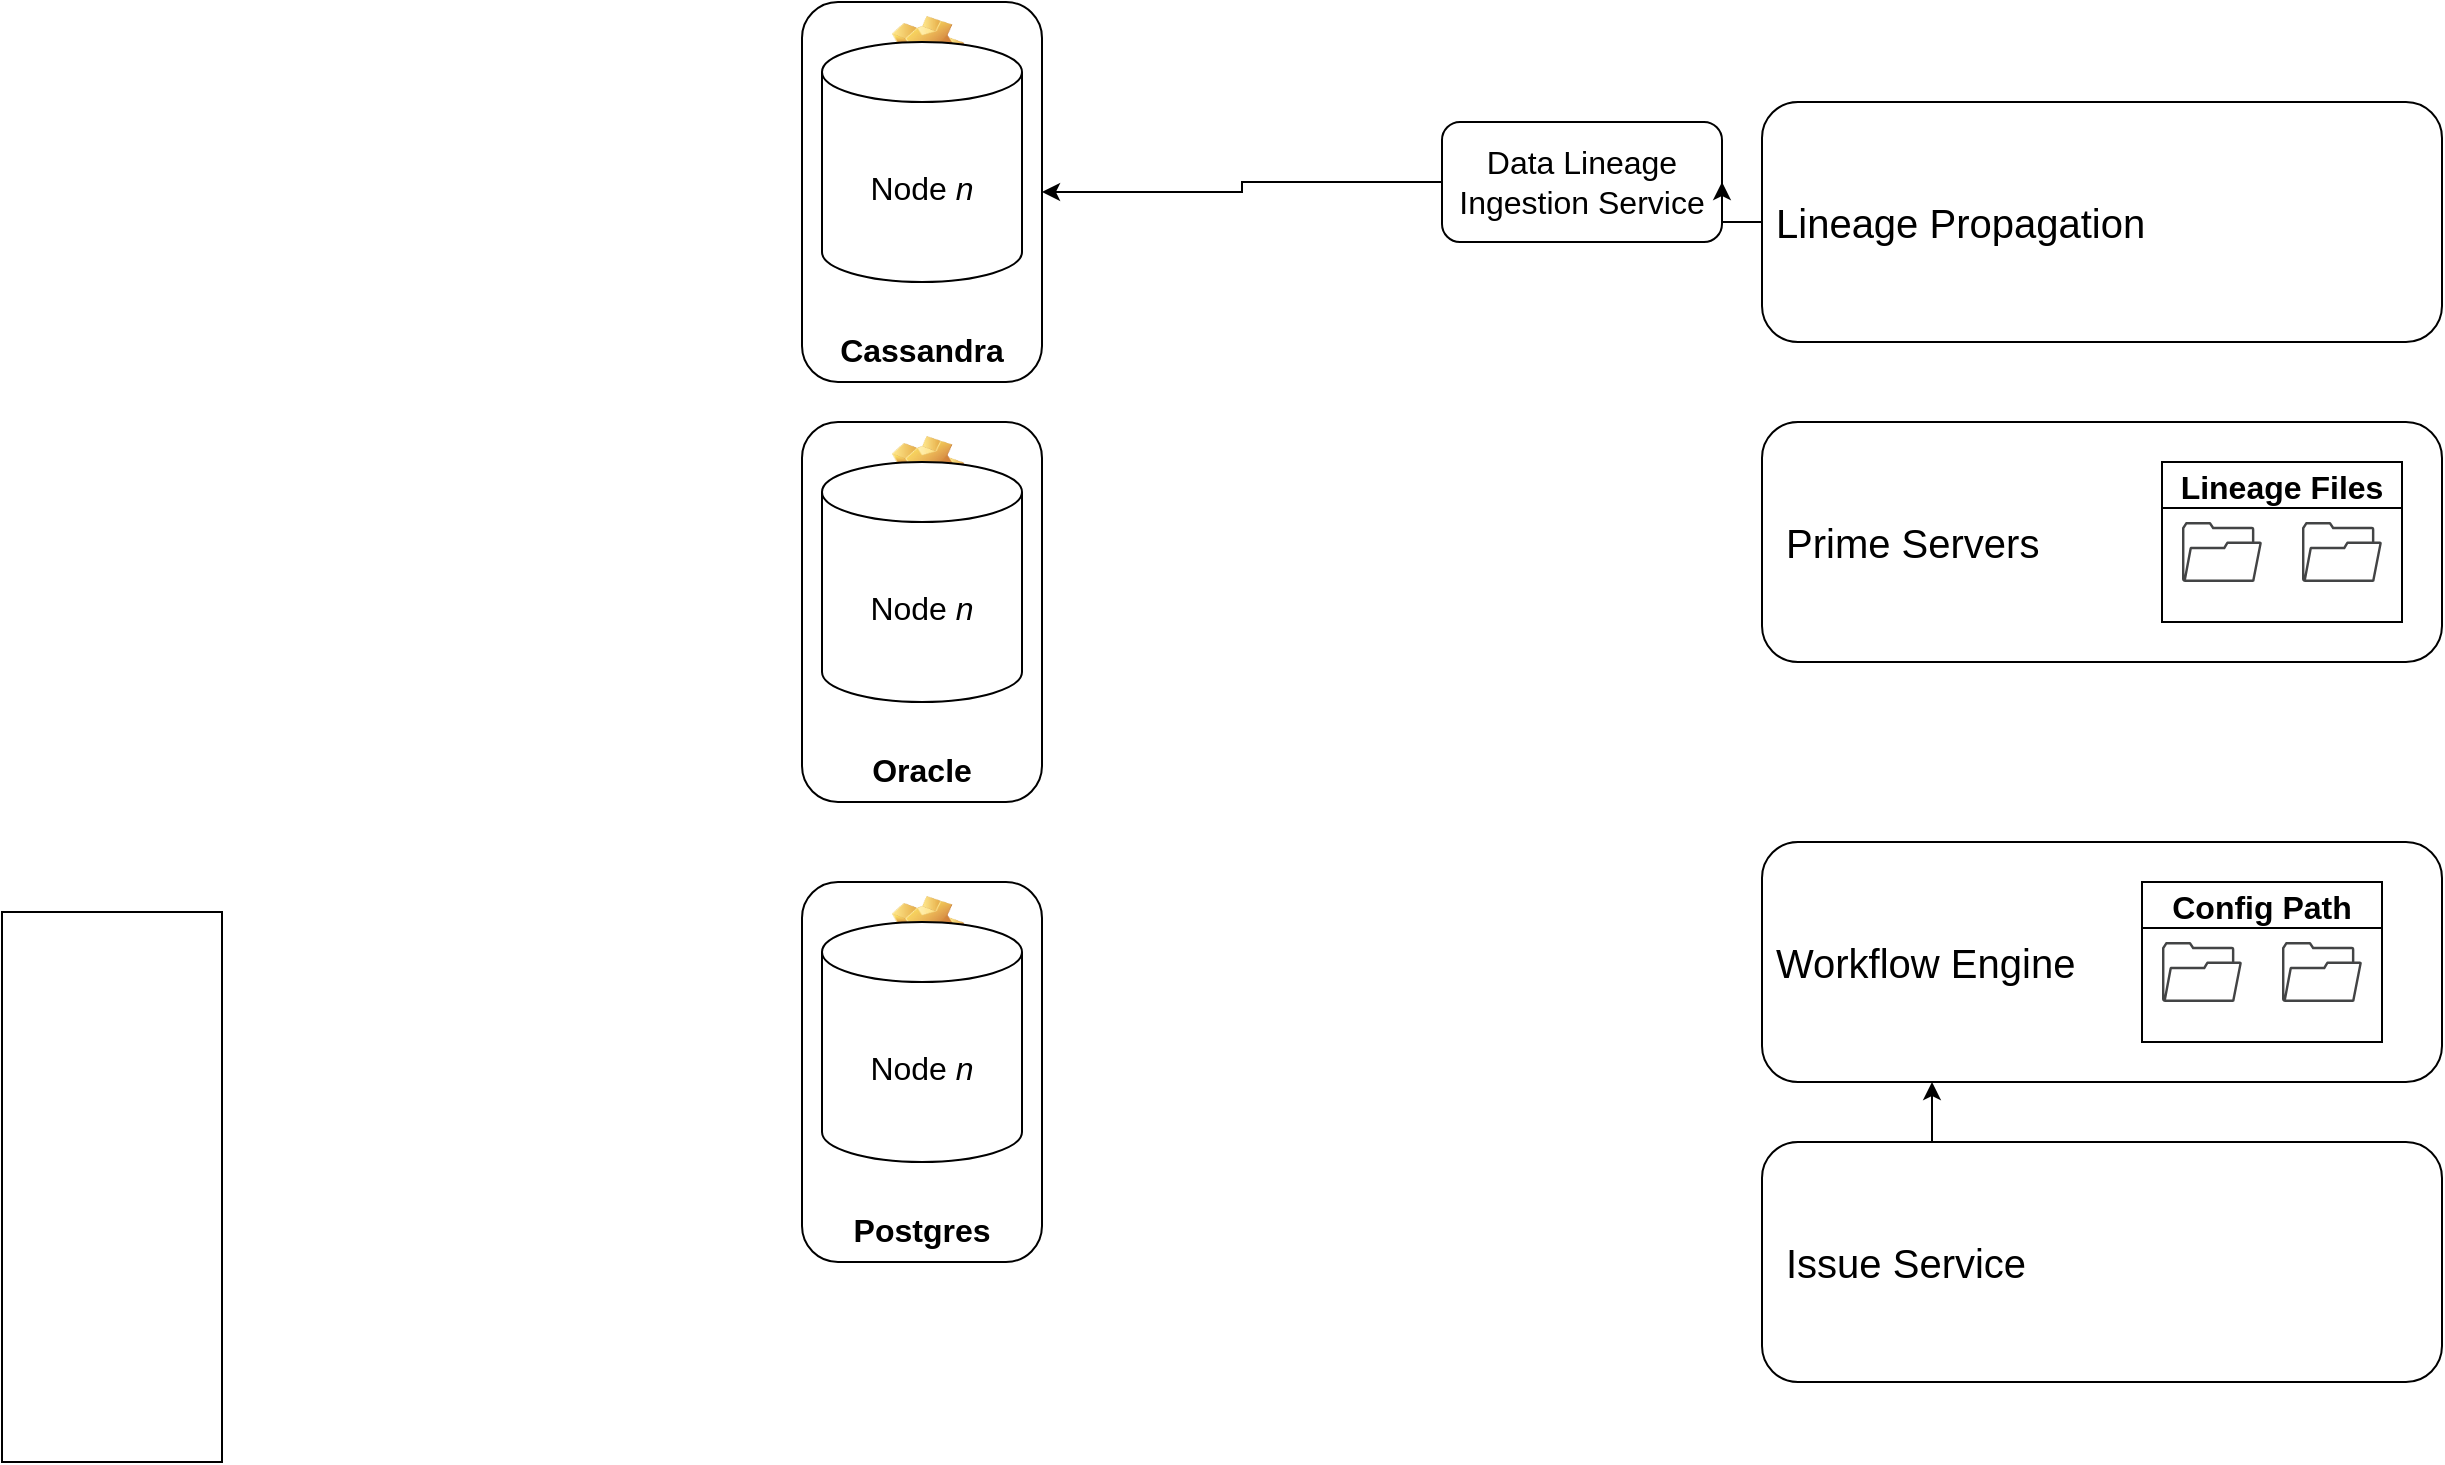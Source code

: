 <mxfile version="20.0.4" type="github">
  <diagram id="CqKCCkXQD8Se-KNbkIMq" name="Page-1">
    <mxGraphModel dx="3341" dy="1841" grid="1" gridSize="10" guides="1" tooltips="1" connect="1" arrows="1" fold="1" page="1" pageScale="1" pageWidth="850" pageHeight="1100" math="0" shadow="0">
      <root>
        <mxCell id="0" />
        <mxCell id="1" parent="0" />
        <mxCell id="_ZaMVCGiZKowR8aK0YJU-36" value="Cassandra" style="label;whiteSpace=wrap;html=1;align=center;verticalAlign=bottom;spacingLeft=0;spacingBottom=4;imageAlign=center;imageVerticalAlign=top;image=img/clipart/Gear_128x128.png;fontSize=16;" vertex="1" parent="1">
          <mxGeometry x="600" y="160" width="120" height="190" as="geometry" />
        </mxCell>
        <mxCell id="_ZaMVCGiZKowR8aK0YJU-3" value="" style="rounded=1;whiteSpace=wrap;html=1;fontSize=16;" vertex="1" parent="1">
          <mxGeometry x="1080" y="370" width="340" height="120" as="geometry" />
        </mxCell>
        <mxCell id="_ZaMVCGiZKowR8aK0YJU-20" value="" style="rounded=1;whiteSpace=wrap;html=1;fontSize=16;" vertex="1" parent="1">
          <mxGeometry x="1080" y="580" width="340" height="120" as="geometry" />
        </mxCell>
        <mxCell id="_ZaMVCGiZKowR8aK0YJU-16" value="" style="group" vertex="1" connectable="0" parent="1">
          <mxGeometry x="1270" y="590" width="130" height="120" as="geometry" />
        </mxCell>
        <mxCell id="_ZaMVCGiZKowR8aK0YJU-52" value="" style="group" vertex="1" connectable="0" parent="_ZaMVCGiZKowR8aK0YJU-16">
          <mxGeometry y="10" width="120" height="80" as="geometry" />
        </mxCell>
        <mxCell id="_ZaMVCGiZKowR8aK0YJU-17" value="Config Path" style="swimlane;fontSize=16;container=0;autosize=0;direction=east;" vertex="1" parent="_ZaMVCGiZKowR8aK0YJU-52">
          <mxGeometry width="120" height="80" as="geometry">
            <mxRectangle x="320" y="830" width="180" height="30" as="alternateBounds" />
          </mxGeometry>
        </mxCell>
        <mxCell id="_ZaMVCGiZKowR8aK0YJU-51" value="" style="sketch=0;pointerEvents=1;shadow=0;dashed=0;html=1;strokeColor=none;fillColor=#434445;aspect=fixed;labelPosition=center;verticalLabelPosition=bottom;verticalAlign=top;align=center;outlineConnect=0;shape=mxgraph.vvd.folder;fontSize=16;autosize=0;direction=east;container=0;" vertex="1" parent="_ZaMVCGiZKowR8aK0YJU-17">
          <mxGeometry x="70" y="30" width="40" height="30" as="geometry" />
        </mxCell>
        <mxCell id="_ZaMVCGiZKowR8aK0YJU-18" value="" style="sketch=0;pointerEvents=1;shadow=0;dashed=0;html=1;strokeColor=none;fillColor=#434445;aspect=fixed;labelPosition=center;verticalLabelPosition=bottom;verticalAlign=top;align=center;outlineConnect=0;shape=mxgraph.vvd.folder;fontSize=16;autosize=0;direction=east;container=0;" vertex="1" parent="_ZaMVCGiZKowR8aK0YJU-52">
          <mxGeometry x="10" y="30" width="40" height="30" as="geometry" />
        </mxCell>
        <mxCell id="_ZaMVCGiZKowR8aK0YJU-37" style="edgeStyle=orthogonalEdgeStyle;rounded=0;orthogonalLoop=1;jettySize=auto;html=1;exitX=0;exitY=0.5;exitDx=0;exitDy=0;entryX=1;entryY=0.5;entryDx=0;entryDy=0;fontSize=16;" edge="1" parent="1" source="_ZaMVCGiZKowR8aK0YJU-26" target="_ZaMVCGiZKowR8aK0YJU-36">
          <mxGeometry relative="1" as="geometry" />
        </mxCell>
        <mxCell id="_ZaMVCGiZKowR8aK0YJU-26" value="Data Lineage&lt;br&gt;Ingestion Service" style="rounded=1;whiteSpace=wrap;html=1;fontSize=16;" vertex="1" parent="1">
          <mxGeometry x="920" y="220" width="140" height="60" as="geometry" />
        </mxCell>
        <mxCell id="_ZaMVCGiZKowR8aK0YJU-31" style="edgeStyle=orthogonalEdgeStyle;rounded=0;orthogonalLoop=1;jettySize=auto;html=1;entryX=1;entryY=0.5;entryDx=0;entryDy=0;fontSize=16;" edge="1" parent="1" source="_ZaMVCGiZKowR8aK0YJU-30" target="_ZaMVCGiZKowR8aK0YJU-26">
          <mxGeometry relative="1" as="geometry" />
        </mxCell>
        <mxCell id="_ZaMVCGiZKowR8aK0YJU-30" value="&lt;blockquote style=&quot;margin: 0px 0px 0px 40px; border: none; padding: 0px; font-size: 20px;&quot;&gt;&lt;/blockquote&gt;" style="rounded=1;whiteSpace=wrap;html=1;fontSize=16;align=left;" vertex="1" parent="1">
          <mxGeometry x="1080" y="210" width="340" height="120" as="geometry" />
        </mxCell>
        <mxCell id="_ZaMVCGiZKowR8aK0YJU-34" value="Node &lt;i&gt;n&lt;/i&gt;" style="shape=cylinder3;whiteSpace=wrap;html=1;boundedLbl=1;backgroundOutline=1;size=15;fontSize=16;flipV=0;" vertex="1" parent="1">
          <mxGeometry x="610" y="180" width="100" height="120" as="geometry" />
        </mxCell>
        <mxCell id="_ZaMVCGiZKowR8aK0YJU-41" value="" style="group" vertex="1" connectable="0" parent="1">
          <mxGeometry x="600" y="600" width="120" height="190" as="geometry" />
        </mxCell>
        <mxCell id="_ZaMVCGiZKowR8aK0YJU-38" value="Postgres" style="label;whiteSpace=wrap;html=1;align=center;verticalAlign=bottom;spacingLeft=0;spacingBottom=4;imageAlign=center;imageVerticalAlign=top;image=img/clipart/Gear_128x128.png;fontSize=16;" vertex="1" parent="_ZaMVCGiZKowR8aK0YJU-41">
          <mxGeometry width="120" height="190" as="geometry" />
        </mxCell>
        <mxCell id="_ZaMVCGiZKowR8aK0YJU-40" value="Node &lt;i&gt;n&lt;/i&gt;" style="shape=cylinder3;whiteSpace=wrap;html=1;boundedLbl=1;backgroundOutline=1;size=15;fontSize=16;flipV=0;" vertex="1" parent="_ZaMVCGiZKowR8aK0YJU-41">
          <mxGeometry x="10" y="20" width="100" height="120" as="geometry" />
        </mxCell>
        <mxCell id="_ZaMVCGiZKowR8aK0YJU-42" value="" style="group" vertex="1" connectable="0" parent="1">
          <mxGeometry x="600" y="370" width="120" height="190" as="geometry" />
        </mxCell>
        <mxCell id="_ZaMVCGiZKowR8aK0YJU-43" value="Oracle" style="label;whiteSpace=wrap;html=1;align=center;verticalAlign=bottom;spacingLeft=0;spacingBottom=4;imageAlign=center;imageVerticalAlign=top;image=img/clipart/Gear_128x128.png;fontSize=16;" vertex="1" parent="_ZaMVCGiZKowR8aK0YJU-42">
          <mxGeometry width="120" height="190" as="geometry" />
        </mxCell>
        <mxCell id="_ZaMVCGiZKowR8aK0YJU-44" value="Node &lt;i&gt;n&lt;/i&gt;" style="shape=cylinder3;whiteSpace=wrap;html=1;boundedLbl=1;backgroundOutline=1;size=15;fontSize=16;flipV=0;" vertex="1" parent="_ZaMVCGiZKowR8aK0YJU-42">
          <mxGeometry x="10" y="20" width="100" height="120" as="geometry" />
        </mxCell>
        <mxCell id="_ZaMVCGiZKowR8aK0YJU-53" value="&lt;font style=&quot;font-size: 20px;&quot;&gt;Workflow Engine&lt;/font&gt;" style="text;html=1;strokeColor=none;fillColor=none;align=left;verticalAlign=middle;whiteSpace=wrap;rounded=0;fontSize=16;" vertex="1" parent="1">
          <mxGeometry x="1085" y="625" width="190" height="30" as="geometry" />
        </mxCell>
        <mxCell id="_ZaMVCGiZKowR8aK0YJU-56" value="" style="group" vertex="1" connectable="0" parent="1">
          <mxGeometry x="1280" y="380" width="130" height="120" as="geometry" />
        </mxCell>
        <mxCell id="_ZaMVCGiZKowR8aK0YJU-57" value="" style="group" vertex="1" connectable="0" parent="_ZaMVCGiZKowR8aK0YJU-56">
          <mxGeometry y="10" width="120" height="80" as="geometry" />
        </mxCell>
        <mxCell id="_ZaMVCGiZKowR8aK0YJU-58" value="Lineage Files" style="swimlane;fontSize=16;container=0;autosize=0;direction=east;" vertex="1" parent="_ZaMVCGiZKowR8aK0YJU-57">
          <mxGeometry width="120" height="80" as="geometry">
            <mxRectangle x="320" y="830" width="180" height="30" as="alternateBounds" />
          </mxGeometry>
        </mxCell>
        <mxCell id="_ZaMVCGiZKowR8aK0YJU-59" value="" style="sketch=0;pointerEvents=1;shadow=0;dashed=0;html=1;strokeColor=none;fillColor=#434445;aspect=fixed;labelPosition=center;verticalLabelPosition=bottom;verticalAlign=top;align=center;outlineConnect=0;shape=mxgraph.vvd.folder;fontSize=16;autosize=0;direction=east;container=0;" vertex="1" parent="_ZaMVCGiZKowR8aK0YJU-58">
          <mxGeometry x="70" y="30" width="40" height="30" as="geometry" />
        </mxCell>
        <mxCell id="_ZaMVCGiZKowR8aK0YJU-60" value="" style="sketch=0;pointerEvents=1;shadow=0;dashed=0;html=1;strokeColor=none;fillColor=#434445;aspect=fixed;labelPosition=center;verticalLabelPosition=bottom;verticalAlign=top;align=center;outlineConnect=0;shape=mxgraph.vvd.folder;fontSize=16;autosize=0;direction=east;container=0;" vertex="1" parent="_ZaMVCGiZKowR8aK0YJU-57">
          <mxGeometry x="10" y="30" width="40" height="30" as="geometry" />
        </mxCell>
        <mxCell id="_ZaMVCGiZKowR8aK0YJU-62" value="&lt;font style=&quot;font-size: 20px;&quot;&gt;Prime Servers&lt;/font&gt;" style="text;html=1;strokeColor=none;fillColor=none;align=left;verticalAlign=middle;whiteSpace=wrap;rounded=0;fontSize=16;" vertex="1" parent="1">
          <mxGeometry x="1090" y="415" width="190" height="30" as="geometry" />
        </mxCell>
        <mxCell id="_ZaMVCGiZKowR8aK0YJU-63" value="&lt;span style=&quot;font-size: 20px;&quot;&gt;Lineage Propagation&lt;/span&gt;" style="text;html=1;strokeColor=none;fillColor=none;align=left;verticalAlign=middle;whiteSpace=wrap;rounded=0;fontSize=16;" vertex="1" parent="1">
          <mxGeometry x="1085" y="255" width="190" height="30" as="geometry" />
        </mxCell>
        <mxCell id="_ZaMVCGiZKowR8aK0YJU-66" style="edgeStyle=orthogonalEdgeStyle;rounded=0;orthogonalLoop=1;jettySize=auto;html=1;exitX=0.25;exitY=0;exitDx=0;exitDy=0;entryX=0.25;entryY=1;entryDx=0;entryDy=0;fontSize=20;endArrow=classic;endFill=1;" edge="1" parent="1" source="_ZaMVCGiZKowR8aK0YJU-64" target="_ZaMVCGiZKowR8aK0YJU-20">
          <mxGeometry relative="1" as="geometry" />
        </mxCell>
        <mxCell id="_ZaMVCGiZKowR8aK0YJU-64" value="&lt;blockquote style=&quot;margin: 0px 0px 0px 40px; border: none; padding: 0px; font-size: 20px;&quot;&gt;&lt;/blockquote&gt;" style="rounded=1;whiteSpace=wrap;html=1;fontSize=16;align=left;" vertex="1" parent="1">
          <mxGeometry x="1080" y="730" width="340" height="120" as="geometry" />
        </mxCell>
        <mxCell id="_ZaMVCGiZKowR8aK0YJU-65" value="&lt;span style=&quot;font-size: 20px;&quot;&gt;Issue Service&lt;/span&gt;" style="text;html=1;strokeColor=none;fillColor=none;align=left;verticalAlign=middle;whiteSpace=wrap;rounded=0;fontSize=16;" vertex="1" parent="1">
          <mxGeometry x="1090" y="775" width="190" height="30" as="geometry" />
        </mxCell>
        <mxCell id="_ZaMVCGiZKowR8aK0YJU-67" value="" style="verticalLabelPosition=bottom;verticalAlign=top;html=1;shape=mxgraph.basic.rect;fillColor2=none;strokeWidth=1;size=20;indent=5;fontSize=20;" vertex="1" parent="1">
          <mxGeometry x="200" y="615" width="110" height="275" as="geometry" />
        </mxCell>
      </root>
    </mxGraphModel>
  </diagram>
</mxfile>
